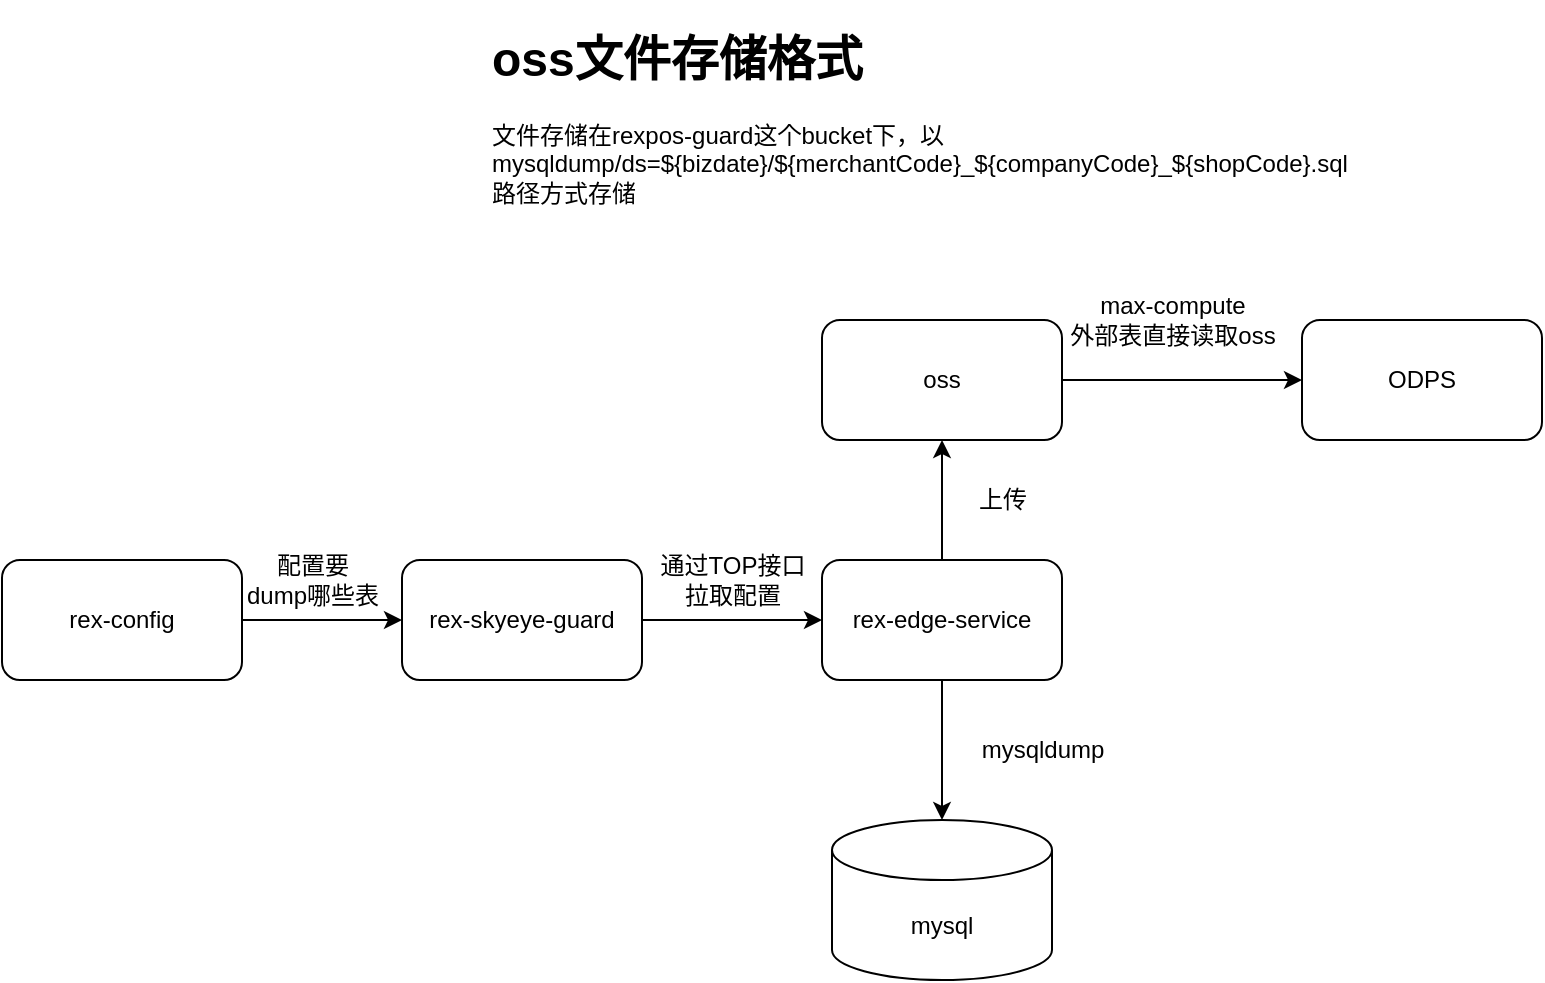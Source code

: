 <mxfile version="20.3.0" type="github">
  <diagram id="y6rUdTtyMNl11_2qxYwe" name="第 1 页">
    <mxGraphModel dx="1299" dy="869" grid="0" gridSize="10" guides="1" tooltips="1" connect="1" arrows="1" fold="1" page="1" pageScale="1" pageWidth="3300" pageHeight="4681" math="0" shadow="0">
      <root>
        <mxCell id="0" />
        <mxCell id="1" parent="0" />
        <mxCell id="pZO6VI2alQtsUPqKTAt9-1" value="rex-edge-service" style="rounded=1;whiteSpace=wrap;html=1;" vertex="1" parent="1">
          <mxGeometry x="1060" y="2070" width="120" height="60" as="geometry" />
        </mxCell>
        <mxCell id="pZO6VI2alQtsUPqKTAt9-2" value="mysql" style="shape=cylinder3;whiteSpace=wrap;html=1;boundedLbl=1;backgroundOutline=1;size=15;" vertex="1" parent="1">
          <mxGeometry x="1065" y="2200" width="110" height="80" as="geometry" />
        </mxCell>
        <mxCell id="pZO6VI2alQtsUPqKTAt9-3" value="" style="endArrow=classic;html=1;rounded=0;exitX=0.5;exitY=1;exitDx=0;exitDy=0;" edge="1" parent="1" source="pZO6VI2alQtsUPqKTAt9-1" target="pZO6VI2alQtsUPqKTAt9-2">
          <mxGeometry width="50" height="50" relative="1" as="geometry">
            <mxPoint x="1300" y="2220" as="sourcePoint" />
            <mxPoint x="1350" y="2170" as="targetPoint" />
          </mxGeometry>
        </mxCell>
        <mxCell id="pZO6VI2alQtsUPqKTAt9-4" value="mysqldump" style="text;html=1;align=center;verticalAlign=middle;resizable=0;points=[];autosize=1;strokeColor=none;fillColor=none;" vertex="1" parent="1">
          <mxGeometry x="1130" y="2150" width="80" height="30" as="geometry" />
        </mxCell>
        <mxCell id="pZO6VI2alQtsUPqKTAt9-17" value="" style="edgeStyle=orthogonalEdgeStyle;rounded=0;orthogonalLoop=1;jettySize=auto;html=1;" edge="1" parent="1" source="pZO6VI2alQtsUPqKTAt9-5" target="pZO6VI2alQtsUPqKTAt9-16">
          <mxGeometry relative="1" as="geometry" />
        </mxCell>
        <mxCell id="pZO6VI2alQtsUPqKTAt9-5" value="oss" style="rounded=1;whiteSpace=wrap;html=1;" vertex="1" parent="1">
          <mxGeometry x="1060" y="1950" width="120" height="60" as="geometry" />
        </mxCell>
        <mxCell id="pZO6VI2alQtsUPqKTAt9-6" value="" style="endArrow=classic;html=1;rounded=0;exitX=0.5;exitY=0;exitDx=0;exitDy=0;entryX=0.5;entryY=1;entryDx=0;entryDy=0;" edge="1" parent="1" source="pZO6VI2alQtsUPqKTAt9-1" target="pZO6VI2alQtsUPqKTAt9-5">
          <mxGeometry width="50" height="50" relative="1" as="geometry">
            <mxPoint x="1280" y="2170" as="sourcePoint" />
            <mxPoint x="1330" y="2120" as="targetPoint" />
          </mxGeometry>
        </mxCell>
        <mxCell id="pZO6VI2alQtsUPqKTAt9-7" value="rex-skyeye-guard" style="rounded=1;whiteSpace=wrap;html=1;" vertex="1" parent="1">
          <mxGeometry x="850" y="2070" width="120" height="60" as="geometry" />
        </mxCell>
        <mxCell id="pZO6VI2alQtsUPqKTAt9-8" value="" style="endArrow=classic;html=1;rounded=0;exitX=1;exitY=0.5;exitDx=0;exitDy=0;entryX=0;entryY=0.5;entryDx=0;entryDy=0;" edge="1" parent="1" source="pZO6VI2alQtsUPqKTAt9-7" target="pZO6VI2alQtsUPqKTAt9-1">
          <mxGeometry width="50" height="50" relative="1" as="geometry">
            <mxPoint x="760" y="2270" as="sourcePoint" />
            <mxPoint x="810" y="2220" as="targetPoint" />
          </mxGeometry>
        </mxCell>
        <mxCell id="pZO6VI2alQtsUPqKTAt9-9" value="通过TOP接口&lt;br&gt;拉取配置" style="text;html=1;align=center;verticalAlign=middle;resizable=0;points=[];autosize=1;strokeColor=none;fillColor=none;" vertex="1" parent="1">
          <mxGeometry x="965" y="2060" width="100" height="40" as="geometry" />
        </mxCell>
        <mxCell id="pZO6VI2alQtsUPqKTAt9-12" value="" style="edgeStyle=orthogonalEdgeStyle;rounded=0;orthogonalLoop=1;jettySize=auto;html=1;" edge="1" parent="1" source="pZO6VI2alQtsUPqKTAt9-10" target="pZO6VI2alQtsUPqKTAt9-7">
          <mxGeometry relative="1" as="geometry" />
        </mxCell>
        <mxCell id="pZO6VI2alQtsUPqKTAt9-10" value="rex-config" style="rounded=1;whiteSpace=wrap;html=1;" vertex="1" parent="1">
          <mxGeometry x="650" y="2070" width="120" height="60" as="geometry" />
        </mxCell>
        <mxCell id="pZO6VI2alQtsUPqKTAt9-13" value="配置要&lt;br&gt;dump哪些表" style="text;html=1;align=center;verticalAlign=middle;resizable=0;points=[];autosize=1;strokeColor=none;fillColor=none;" vertex="1" parent="1">
          <mxGeometry x="760" y="2060" width="90" height="40" as="geometry" />
        </mxCell>
        <mxCell id="pZO6VI2alQtsUPqKTAt9-14" value="上传" style="text;html=1;align=center;verticalAlign=middle;resizable=0;points=[];autosize=1;strokeColor=none;fillColor=none;" vertex="1" parent="1">
          <mxGeometry x="1125" y="2025" width="50" height="30" as="geometry" />
        </mxCell>
        <mxCell id="pZO6VI2alQtsUPqKTAt9-15" value="&lt;h1&gt;oss文件存储格式&lt;/h1&gt;&lt;div&gt;文件存储在rexpos-guard这个bucket下，以&lt;/div&gt;&lt;div&gt;mysqldump/ds=${bizdate}/${merchantCode}_${companyCode}_${shopCode}.sql&lt;/div&gt;&lt;div&gt;路径方式存储&lt;/div&gt;" style="text;html=1;strokeColor=none;fillColor=none;spacing=5;spacingTop=-20;whiteSpace=wrap;overflow=hidden;rounded=0;" vertex="1" parent="1">
          <mxGeometry x="890" y="1800" width="530" height="120" as="geometry" />
        </mxCell>
        <mxCell id="pZO6VI2alQtsUPqKTAt9-16" value="ODPS" style="rounded=1;whiteSpace=wrap;html=1;" vertex="1" parent="1">
          <mxGeometry x="1300" y="1950" width="120" height="60" as="geometry" />
        </mxCell>
        <mxCell id="pZO6VI2alQtsUPqKTAt9-18" value="max-compute&lt;br&gt;外部表直接读取oss" style="text;html=1;align=center;verticalAlign=middle;resizable=0;points=[];autosize=1;strokeColor=none;fillColor=none;" vertex="1" parent="1">
          <mxGeometry x="1170" y="1930" width="130" height="40" as="geometry" />
        </mxCell>
      </root>
    </mxGraphModel>
  </diagram>
</mxfile>
